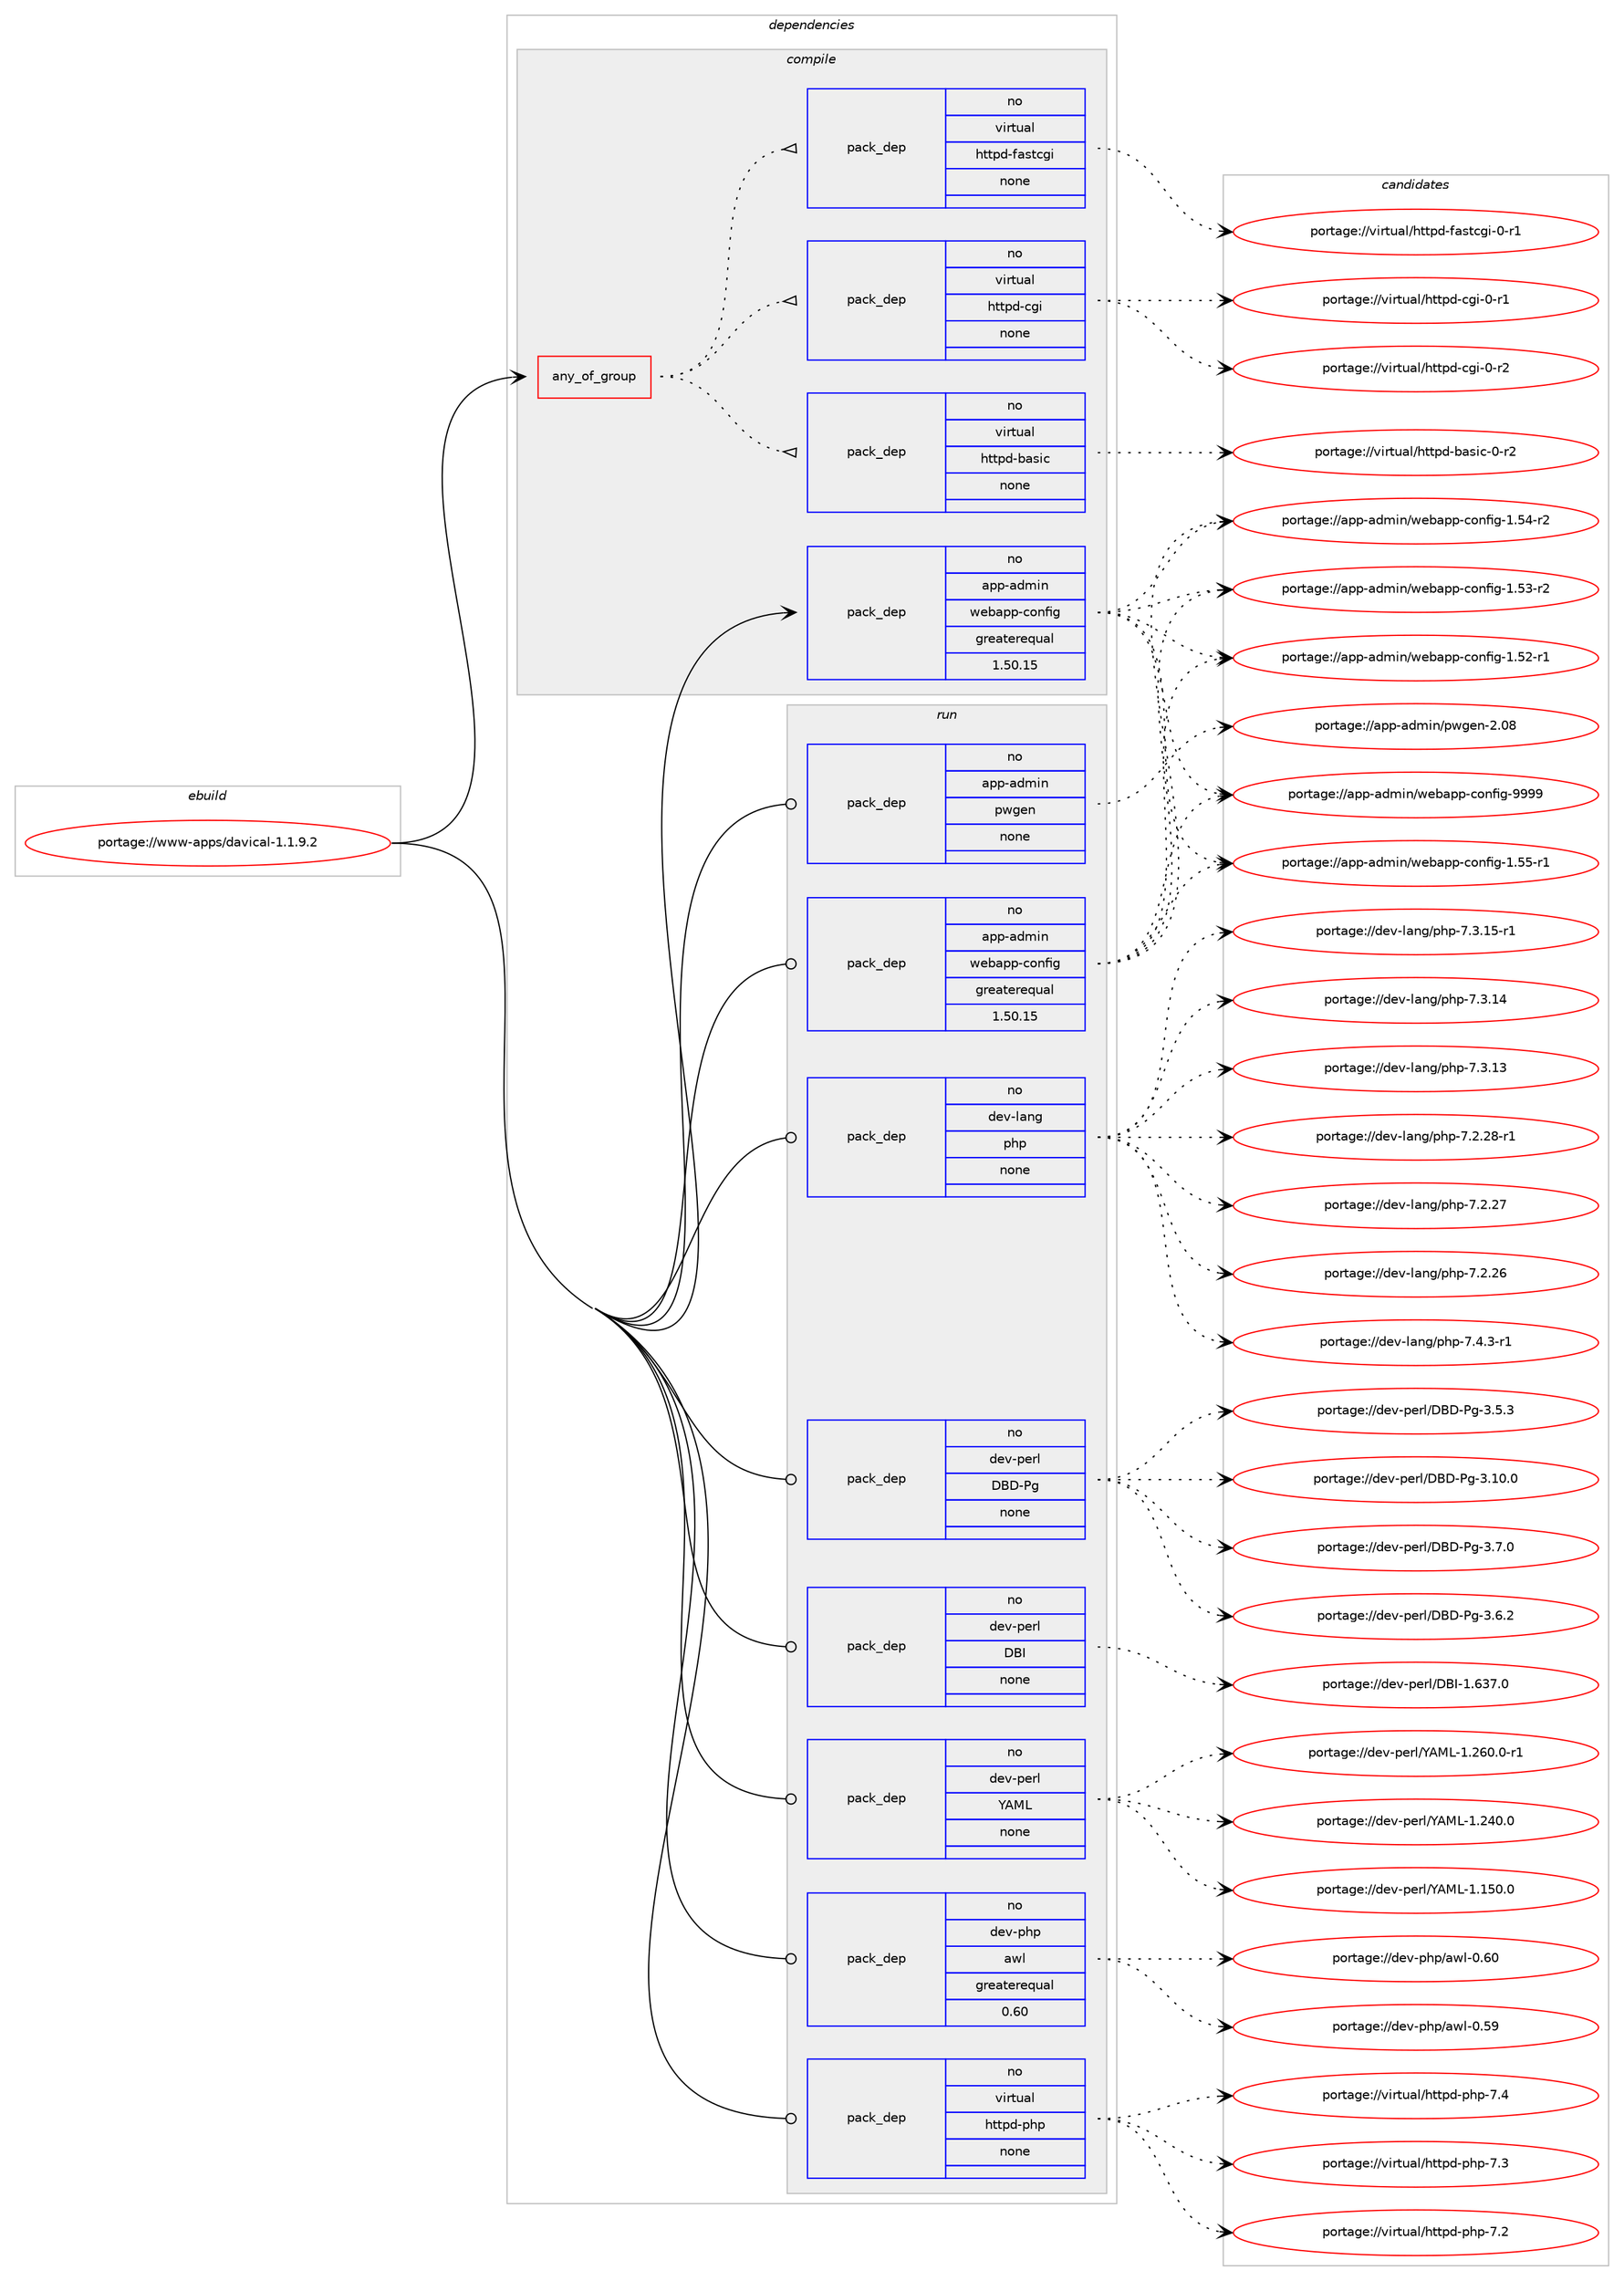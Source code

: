 digraph prolog {

# *************
# Graph options
# *************

newrank=true;
concentrate=true;
compound=true;
graph [rankdir=LR,fontname=Helvetica,fontsize=10,ranksep=1.5];#, ranksep=2.5, nodesep=0.2];
edge  [arrowhead=vee];
node  [fontname=Helvetica,fontsize=10];

# **********
# The ebuild
# **********

subgraph cluster_leftcol {
color=gray;
rank=same;
label=<<i>ebuild</i>>;
id [label="portage://www-apps/davical-1.1.9.2", color=red, width=4, href="../www-apps/davical-1.1.9.2.svg"];
}

# ****************
# The dependencies
# ****************

subgraph cluster_midcol {
color=gray;
label=<<i>dependencies</i>>;
subgraph cluster_compile {
fillcolor="#eeeeee";
style=filled;
label=<<i>compile</i>>;
subgraph any340 {
dependency18653 [label=<<TABLE BORDER="0" CELLBORDER="1" CELLSPACING="0" CELLPADDING="4"><TR><TD CELLPADDING="10">any_of_group</TD></TR></TABLE>>, shape=none, color=red];subgraph pack15573 {
dependency18654 [label=<<TABLE BORDER="0" CELLBORDER="1" CELLSPACING="0" CELLPADDING="4" WIDTH="220"><TR><TD ROWSPAN="6" CELLPADDING="30">pack_dep</TD></TR><TR><TD WIDTH="110">no</TD></TR><TR><TD>virtual</TD></TR><TR><TD>httpd-basic</TD></TR><TR><TD>none</TD></TR><TR><TD></TD></TR></TABLE>>, shape=none, color=blue];
}
dependency18653:e -> dependency18654:w [weight=20,style="dotted",arrowhead="oinv"];
subgraph pack15574 {
dependency18655 [label=<<TABLE BORDER="0" CELLBORDER="1" CELLSPACING="0" CELLPADDING="4" WIDTH="220"><TR><TD ROWSPAN="6" CELLPADDING="30">pack_dep</TD></TR><TR><TD WIDTH="110">no</TD></TR><TR><TD>virtual</TD></TR><TR><TD>httpd-cgi</TD></TR><TR><TD>none</TD></TR><TR><TD></TD></TR></TABLE>>, shape=none, color=blue];
}
dependency18653:e -> dependency18655:w [weight=20,style="dotted",arrowhead="oinv"];
subgraph pack15575 {
dependency18656 [label=<<TABLE BORDER="0" CELLBORDER="1" CELLSPACING="0" CELLPADDING="4" WIDTH="220"><TR><TD ROWSPAN="6" CELLPADDING="30">pack_dep</TD></TR><TR><TD WIDTH="110">no</TD></TR><TR><TD>virtual</TD></TR><TR><TD>httpd-fastcgi</TD></TR><TR><TD>none</TD></TR><TR><TD></TD></TR></TABLE>>, shape=none, color=blue];
}
dependency18653:e -> dependency18656:w [weight=20,style="dotted",arrowhead="oinv"];
}
id:e -> dependency18653:w [weight=20,style="solid",arrowhead="vee"];
subgraph pack15576 {
dependency18657 [label=<<TABLE BORDER="0" CELLBORDER="1" CELLSPACING="0" CELLPADDING="4" WIDTH="220"><TR><TD ROWSPAN="6" CELLPADDING="30">pack_dep</TD></TR><TR><TD WIDTH="110">no</TD></TR><TR><TD>app-admin</TD></TR><TR><TD>webapp-config</TD></TR><TR><TD>greaterequal</TD></TR><TR><TD>1.50.15</TD></TR></TABLE>>, shape=none, color=blue];
}
id:e -> dependency18657:w [weight=20,style="solid",arrowhead="vee"];
}
subgraph cluster_compileandrun {
fillcolor="#eeeeee";
style=filled;
label=<<i>compile and run</i>>;
}
subgraph cluster_run {
fillcolor="#eeeeee";
style=filled;
label=<<i>run</i>>;
subgraph pack15577 {
dependency18658 [label=<<TABLE BORDER="0" CELLBORDER="1" CELLSPACING="0" CELLPADDING="4" WIDTH="220"><TR><TD ROWSPAN="6" CELLPADDING="30">pack_dep</TD></TR><TR><TD WIDTH="110">no</TD></TR><TR><TD>app-admin</TD></TR><TR><TD>pwgen</TD></TR><TR><TD>none</TD></TR><TR><TD></TD></TR></TABLE>>, shape=none, color=blue];
}
id:e -> dependency18658:w [weight=20,style="solid",arrowhead="odot"];
subgraph pack15578 {
dependency18659 [label=<<TABLE BORDER="0" CELLBORDER="1" CELLSPACING="0" CELLPADDING="4" WIDTH="220"><TR><TD ROWSPAN="6" CELLPADDING="30">pack_dep</TD></TR><TR><TD WIDTH="110">no</TD></TR><TR><TD>app-admin</TD></TR><TR><TD>webapp-config</TD></TR><TR><TD>greaterequal</TD></TR><TR><TD>1.50.15</TD></TR></TABLE>>, shape=none, color=blue];
}
id:e -> dependency18659:w [weight=20,style="solid",arrowhead="odot"];
subgraph pack15579 {
dependency18660 [label=<<TABLE BORDER="0" CELLBORDER="1" CELLSPACING="0" CELLPADDING="4" WIDTH="220"><TR><TD ROWSPAN="6" CELLPADDING="30">pack_dep</TD></TR><TR><TD WIDTH="110">no</TD></TR><TR><TD>dev-lang</TD></TR><TR><TD>php</TD></TR><TR><TD>none</TD></TR><TR><TD></TD></TR></TABLE>>, shape=none, color=blue];
}
id:e -> dependency18660:w [weight=20,style="solid",arrowhead="odot"];
subgraph pack15580 {
dependency18661 [label=<<TABLE BORDER="0" CELLBORDER="1" CELLSPACING="0" CELLPADDING="4" WIDTH="220"><TR><TD ROWSPAN="6" CELLPADDING="30">pack_dep</TD></TR><TR><TD WIDTH="110">no</TD></TR><TR><TD>dev-perl</TD></TR><TR><TD>DBD-Pg</TD></TR><TR><TD>none</TD></TR><TR><TD></TD></TR></TABLE>>, shape=none, color=blue];
}
id:e -> dependency18661:w [weight=20,style="solid",arrowhead="odot"];
subgraph pack15581 {
dependency18662 [label=<<TABLE BORDER="0" CELLBORDER="1" CELLSPACING="0" CELLPADDING="4" WIDTH="220"><TR><TD ROWSPAN="6" CELLPADDING="30">pack_dep</TD></TR><TR><TD WIDTH="110">no</TD></TR><TR><TD>dev-perl</TD></TR><TR><TD>DBI</TD></TR><TR><TD>none</TD></TR><TR><TD></TD></TR></TABLE>>, shape=none, color=blue];
}
id:e -> dependency18662:w [weight=20,style="solid",arrowhead="odot"];
subgraph pack15582 {
dependency18663 [label=<<TABLE BORDER="0" CELLBORDER="1" CELLSPACING="0" CELLPADDING="4" WIDTH="220"><TR><TD ROWSPAN="6" CELLPADDING="30">pack_dep</TD></TR><TR><TD WIDTH="110">no</TD></TR><TR><TD>dev-perl</TD></TR><TR><TD>YAML</TD></TR><TR><TD>none</TD></TR><TR><TD></TD></TR></TABLE>>, shape=none, color=blue];
}
id:e -> dependency18663:w [weight=20,style="solid",arrowhead="odot"];
subgraph pack15583 {
dependency18664 [label=<<TABLE BORDER="0" CELLBORDER="1" CELLSPACING="0" CELLPADDING="4" WIDTH="220"><TR><TD ROWSPAN="6" CELLPADDING="30">pack_dep</TD></TR><TR><TD WIDTH="110">no</TD></TR><TR><TD>dev-php</TD></TR><TR><TD>awl</TD></TR><TR><TD>greaterequal</TD></TR><TR><TD>0.60</TD></TR></TABLE>>, shape=none, color=blue];
}
id:e -> dependency18664:w [weight=20,style="solid",arrowhead="odot"];
subgraph pack15584 {
dependency18665 [label=<<TABLE BORDER="0" CELLBORDER="1" CELLSPACING="0" CELLPADDING="4" WIDTH="220"><TR><TD ROWSPAN="6" CELLPADDING="30">pack_dep</TD></TR><TR><TD WIDTH="110">no</TD></TR><TR><TD>virtual</TD></TR><TR><TD>httpd-php</TD></TR><TR><TD>none</TD></TR><TR><TD></TD></TR></TABLE>>, shape=none, color=blue];
}
id:e -> dependency18665:w [weight=20,style="solid",arrowhead="odot"];
}
}

# **************
# The candidates
# **************

subgraph cluster_choices {
rank=same;
color=gray;
label=<<i>candidates</i>>;

subgraph choice15573 {
color=black;
nodesep=1;
choice11810511411611797108471041161161121004598971151059945484511450 [label="portage://virtual/httpd-basic-0-r2", color=red, width=4,href="../virtual/httpd-basic-0-r2.svg"];
dependency18654:e -> choice11810511411611797108471041161161121004598971151059945484511450:w [style=dotted,weight="100"];
}
subgraph choice15574 {
color=black;
nodesep=1;
choice1181051141161179710847104116116112100459910310545484511450 [label="portage://virtual/httpd-cgi-0-r2", color=red, width=4,href="../virtual/httpd-cgi-0-r2.svg"];
choice1181051141161179710847104116116112100459910310545484511449 [label="portage://virtual/httpd-cgi-0-r1", color=red, width=4,href="../virtual/httpd-cgi-0-r1.svg"];
dependency18655:e -> choice1181051141161179710847104116116112100459910310545484511450:w [style=dotted,weight="100"];
dependency18655:e -> choice1181051141161179710847104116116112100459910310545484511449:w [style=dotted,weight="100"];
}
subgraph choice15575 {
color=black;
nodesep=1;
choice118105114116117971084710411611611210045102971151169910310545484511449 [label="portage://virtual/httpd-fastcgi-0-r1", color=red, width=4,href="../virtual/httpd-fastcgi-0-r1.svg"];
dependency18656:e -> choice118105114116117971084710411611611210045102971151169910310545484511449:w [style=dotted,weight="100"];
}
subgraph choice15576 {
color=black;
nodesep=1;
choice97112112459710010910511047119101989711211245991111101021051034557575757 [label="portage://app-admin/webapp-config-9999", color=red, width=4,href="../app-admin/webapp-config-9999.svg"];
choice971121124597100109105110471191019897112112459911111010210510345494653534511449 [label="portage://app-admin/webapp-config-1.55-r1", color=red, width=4,href="../app-admin/webapp-config-1.55-r1.svg"];
choice971121124597100109105110471191019897112112459911111010210510345494653524511450 [label="portage://app-admin/webapp-config-1.54-r2", color=red, width=4,href="../app-admin/webapp-config-1.54-r2.svg"];
choice971121124597100109105110471191019897112112459911111010210510345494653514511450 [label="portage://app-admin/webapp-config-1.53-r2", color=red, width=4,href="../app-admin/webapp-config-1.53-r2.svg"];
choice971121124597100109105110471191019897112112459911111010210510345494653504511449 [label="portage://app-admin/webapp-config-1.52-r1", color=red, width=4,href="../app-admin/webapp-config-1.52-r1.svg"];
dependency18657:e -> choice97112112459710010910511047119101989711211245991111101021051034557575757:w [style=dotted,weight="100"];
dependency18657:e -> choice971121124597100109105110471191019897112112459911111010210510345494653534511449:w [style=dotted,weight="100"];
dependency18657:e -> choice971121124597100109105110471191019897112112459911111010210510345494653524511450:w [style=dotted,weight="100"];
dependency18657:e -> choice971121124597100109105110471191019897112112459911111010210510345494653514511450:w [style=dotted,weight="100"];
dependency18657:e -> choice971121124597100109105110471191019897112112459911111010210510345494653504511449:w [style=dotted,weight="100"];
}
subgraph choice15577 {
color=black;
nodesep=1;
choice971121124597100109105110471121191031011104550464856 [label="portage://app-admin/pwgen-2.08", color=red, width=4,href="../app-admin/pwgen-2.08.svg"];
dependency18658:e -> choice971121124597100109105110471121191031011104550464856:w [style=dotted,weight="100"];
}
subgraph choice15578 {
color=black;
nodesep=1;
choice97112112459710010910511047119101989711211245991111101021051034557575757 [label="portage://app-admin/webapp-config-9999", color=red, width=4,href="../app-admin/webapp-config-9999.svg"];
choice971121124597100109105110471191019897112112459911111010210510345494653534511449 [label="portage://app-admin/webapp-config-1.55-r1", color=red, width=4,href="../app-admin/webapp-config-1.55-r1.svg"];
choice971121124597100109105110471191019897112112459911111010210510345494653524511450 [label="portage://app-admin/webapp-config-1.54-r2", color=red, width=4,href="../app-admin/webapp-config-1.54-r2.svg"];
choice971121124597100109105110471191019897112112459911111010210510345494653514511450 [label="portage://app-admin/webapp-config-1.53-r2", color=red, width=4,href="../app-admin/webapp-config-1.53-r2.svg"];
choice971121124597100109105110471191019897112112459911111010210510345494653504511449 [label="portage://app-admin/webapp-config-1.52-r1", color=red, width=4,href="../app-admin/webapp-config-1.52-r1.svg"];
dependency18659:e -> choice97112112459710010910511047119101989711211245991111101021051034557575757:w [style=dotted,weight="100"];
dependency18659:e -> choice971121124597100109105110471191019897112112459911111010210510345494653534511449:w [style=dotted,weight="100"];
dependency18659:e -> choice971121124597100109105110471191019897112112459911111010210510345494653524511450:w [style=dotted,weight="100"];
dependency18659:e -> choice971121124597100109105110471191019897112112459911111010210510345494653514511450:w [style=dotted,weight="100"];
dependency18659:e -> choice971121124597100109105110471191019897112112459911111010210510345494653504511449:w [style=dotted,weight="100"];
}
subgraph choice15579 {
color=black;
nodesep=1;
choice1001011184510897110103471121041124555465246514511449 [label="portage://dev-lang/php-7.4.3-r1", color=red, width=4,href="../dev-lang/php-7.4.3-r1.svg"];
choice100101118451089711010347112104112455546514649534511449 [label="portage://dev-lang/php-7.3.15-r1", color=red, width=4,href="../dev-lang/php-7.3.15-r1.svg"];
choice10010111845108971101034711210411245554651464952 [label="portage://dev-lang/php-7.3.14", color=red, width=4,href="../dev-lang/php-7.3.14.svg"];
choice10010111845108971101034711210411245554651464951 [label="portage://dev-lang/php-7.3.13", color=red, width=4,href="../dev-lang/php-7.3.13.svg"];
choice100101118451089711010347112104112455546504650564511449 [label="portage://dev-lang/php-7.2.28-r1", color=red, width=4,href="../dev-lang/php-7.2.28-r1.svg"];
choice10010111845108971101034711210411245554650465055 [label="portage://dev-lang/php-7.2.27", color=red, width=4,href="../dev-lang/php-7.2.27.svg"];
choice10010111845108971101034711210411245554650465054 [label="portage://dev-lang/php-7.2.26", color=red, width=4,href="../dev-lang/php-7.2.26.svg"];
dependency18660:e -> choice1001011184510897110103471121041124555465246514511449:w [style=dotted,weight="100"];
dependency18660:e -> choice100101118451089711010347112104112455546514649534511449:w [style=dotted,weight="100"];
dependency18660:e -> choice10010111845108971101034711210411245554651464952:w [style=dotted,weight="100"];
dependency18660:e -> choice10010111845108971101034711210411245554651464951:w [style=dotted,weight="100"];
dependency18660:e -> choice100101118451089711010347112104112455546504650564511449:w [style=dotted,weight="100"];
dependency18660:e -> choice10010111845108971101034711210411245554650465055:w [style=dotted,weight="100"];
dependency18660:e -> choice10010111845108971101034711210411245554650465054:w [style=dotted,weight="100"];
}
subgraph choice15580 {
color=black;
nodesep=1;
choice10010111845112101114108476866684580103455146554648 [label="portage://dev-perl/DBD-Pg-3.7.0", color=red, width=4,href="../dev-perl/DBD-Pg-3.7.0.svg"];
choice10010111845112101114108476866684580103455146544650 [label="portage://dev-perl/DBD-Pg-3.6.2", color=red, width=4,href="../dev-perl/DBD-Pg-3.6.2.svg"];
choice10010111845112101114108476866684580103455146534651 [label="portage://dev-perl/DBD-Pg-3.5.3", color=red, width=4,href="../dev-perl/DBD-Pg-3.5.3.svg"];
choice1001011184511210111410847686668458010345514649484648 [label="portage://dev-perl/DBD-Pg-3.10.0", color=red, width=4,href="../dev-perl/DBD-Pg-3.10.0.svg"];
dependency18661:e -> choice10010111845112101114108476866684580103455146554648:w [style=dotted,weight="100"];
dependency18661:e -> choice10010111845112101114108476866684580103455146544650:w [style=dotted,weight="100"];
dependency18661:e -> choice10010111845112101114108476866684580103455146534651:w [style=dotted,weight="100"];
dependency18661:e -> choice1001011184511210111410847686668458010345514649484648:w [style=dotted,weight="100"];
}
subgraph choice15581 {
color=black;
nodesep=1;
choice10010111845112101114108476866734549465451554648 [label="portage://dev-perl/DBI-1.637.0", color=red, width=4,href="../dev-perl/DBI-1.637.0.svg"];
dependency18662:e -> choice10010111845112101114108476866734549465451554648:w [style=dotted,weight="100"];
}
subgraph choice15582 {
color=black;
nodesep=1;
choice10010111845112101114108478965777645494650544846484511449 [label="portage://dev-perl/YAML-1.260.0-r1", color=red, width=4,href="../dev-perl/YAML-1.260.0-r1.svg"];
choice1001011184511210111410847896577764549465052484648 [label="portage://dev-perl/YAML-1.240.0", color=red, width=4,href="../dev-perl/YAML-1.240.0.svg"];
choice1001011184511210111410847896577764549464953484648 [label="portage://dev-perl/YAML-1.150.0", color=red, width=4,href="../dev-perl/YAML-1.150.0.svg"];
dependency18663:e -> choice10010111845112101114108478965777645494650544846484511449:w [style=dotted,weight="100"];
dependency18663:e -> choice1001011184511210111410847896577764549465052484648:w [style=dotted,weight="100"];
dependency18663:e -> choice1001011184511210111410847896577764549464953484648:w [style=dotted,weight="100"];
}
subgraph choice15583 {
color=black;
nodesep=1;
choice1001011184511210411247971191084548465448 [label="portage://dev-php/awl-0.60", color=red, width=4,href="../dev-php/awl-0.60.svg"];
choice1001011184511210411247971191084548465357 [label="portage://dev-php/awl-0.59", color=red, width=4,href="../dev-php/awl-0.59.svg"];
dependency18664:e -> choice1001011184511210411247971191084548465448:w [style=dotted,weight="100"];
dependency18664:e -> choice1001011184511210411247971191084548465357:w [style=dotted,weight="100"];
}
subgraph choice15584 {
color=black;
nodesep=1;
choice11810511411611797108471041161161121004511210411245554652 [label="portage://virtual/httpd-php-7.4", color=red, width=4,href="../virtual/httpd-php-7.4.svg"];
choice11810511411611797108471041161161121004511210411245554651 [label="portage://virtual/httpd-php-7.3", color=red, width=4,href="../virtual/httpd-php-7.3.svg"];
choice11810511411611797108471041161161121004511210411245554650 [label="portage://virtual/httpd-php-7.2", color=red, width=4,href="../virtual/httpd-php-7.2.svg"];
dependency18665:e -> choice11810511411611797108471041161161121004511210411245554652:w [style=dotted,weight="100"];
dependency18665:e -> choice11810511411611797108471041161161121004511210411245554651:w [style=dotted,weight="100"];
dependency18665:e -> choice11810511411611797108471041161161121004511210411245554650:w [style=dotted,weight="100"];
}
}

}

